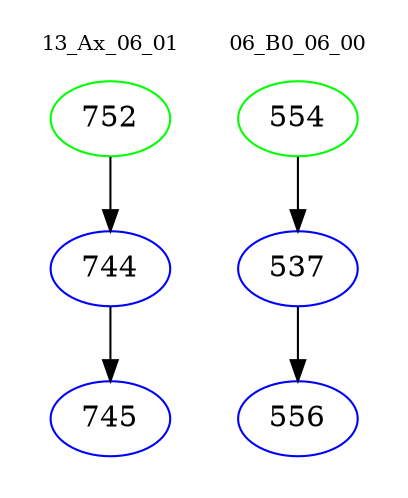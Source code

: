 digraph{
subgraph cluster_0 {
color = white
label = "13_Ax_06_01";
fontsize=10;
T0_752 [label="752", color="green"]
T0_752 -> T0_744 [color="black"]
T0_744 [label="744", color="blue"]
T0_744 -> T0_745 [color="black"]
T0_745 [label="745", color="blue"]
}
subgraph cluster_1 {
color = white
label = "06_B0_06_00";
fontsize=10;
T1_554 [label="554", color="green"]
T1_554 -> T1_537 [color="black"]
T1_537 [label="537", color="blue"]
T1_537 -> T1_556 [color="black"]
T1_556 [label="556", color="blue"]
}
}
